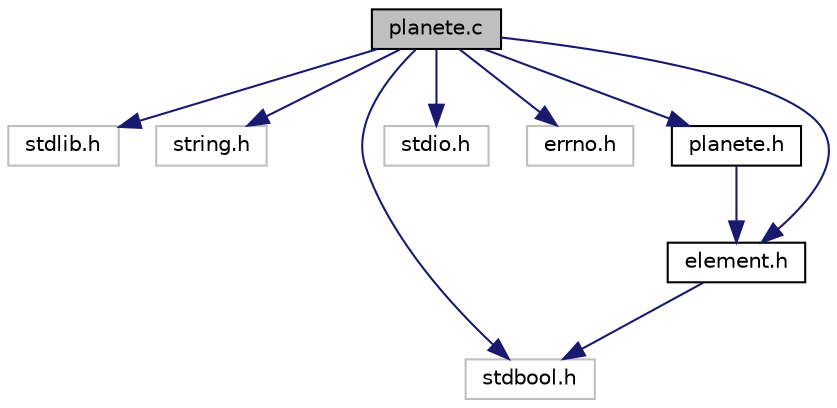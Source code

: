 digraph "planete.c"
{
 // LATEX_PDF_SIZE
  edge [fontname="Helvetica",fontsize="10",labelfontname="Helvetica",labelfontsize="10"];
  node [fontname="Helvetica",fontsize="10",shape=record];
  Node1 [label="planete.c",height=0.2,width=0.4,color="black", fillcolor="grey75", style="filled", fontcolor="black",tooltip="Fichier source qui contient plusieurs fonctions pour planete.h et qui fait la manipulation d'état de ..."];
  Node1 -> Node2 [color="midnightblue",fontsize="10",style="solid",fontname="Helvetica"];
  Node2 [label="stdlib.h",height=0.2,width=0.4,color="grey75", fillcolor="white", style="filled",tooltip=" "];
  Node1 -> Node3 [color="midnightblue",fontsize="10",style="solid",fontname="Helvetica"];
  Node3 [label="string.h",height=0.2,width=0.4,color="grey75", fillcolor="white", style="filled",tooltip=" "];
  Node1 -> Node4 [color="midnightblue",fontsize="10",style="solid",fontname="Helvetica"];
  Node4 [label="stdbool.h",height=0.2,width=0.4,color="grey75", fillcolor="white", style="filled",tooltip=" "];
  Node1 -> Node5 [color="midnightblue",fontsize="10",style="solid",fontname="Helvetica"];
  Node5 [label="stdio.h",height=0.2,width=0.4,color="grey75", fillcolor="white", style="filled",tooltip=" "];
  Node1 -> Node6 [color="midnightblue",fontsize="10",style="solid",fontname="Helvetica"];
  Node6 [label="errno.h",height=0.2,width=0.4,color="grey75", fillcolor="white", style="filled",tooltip=" "];
  Node1 -> Node7 [color="midnightblue",fontsize="10",style="solid",fontname="Helvetica"];
  Node7 [label="planete.h",height=0.2,width=0.4,color="black", fillcolor="white", style="filled",URL="$planete_8h.html",tooltip="Fichier header qui met en structure d'état de la Planete et qui regroupe les fonctions du planete...."];
  Node7 -> Node8 [color="midnightblue",fontsize="10",style="solid",fontname="Helvetica"];
  Node8 [label="element.h",height=0.2,width=0.4,color="black", fillcolor="white", style="filled",URL="$element_8h.html",tooltip="Fichier header qui met en structure d'état de la Element et qui regroupe les fonctions du element...."];
  Node8 -> Node4 [color="midnightblue",fontsize="10",style="solid",fontname="Helvetica"];
  Node1 -> Node8 [color="midnightblue",fontsize="10",style="solid",fontname="Helvetica"];
}
